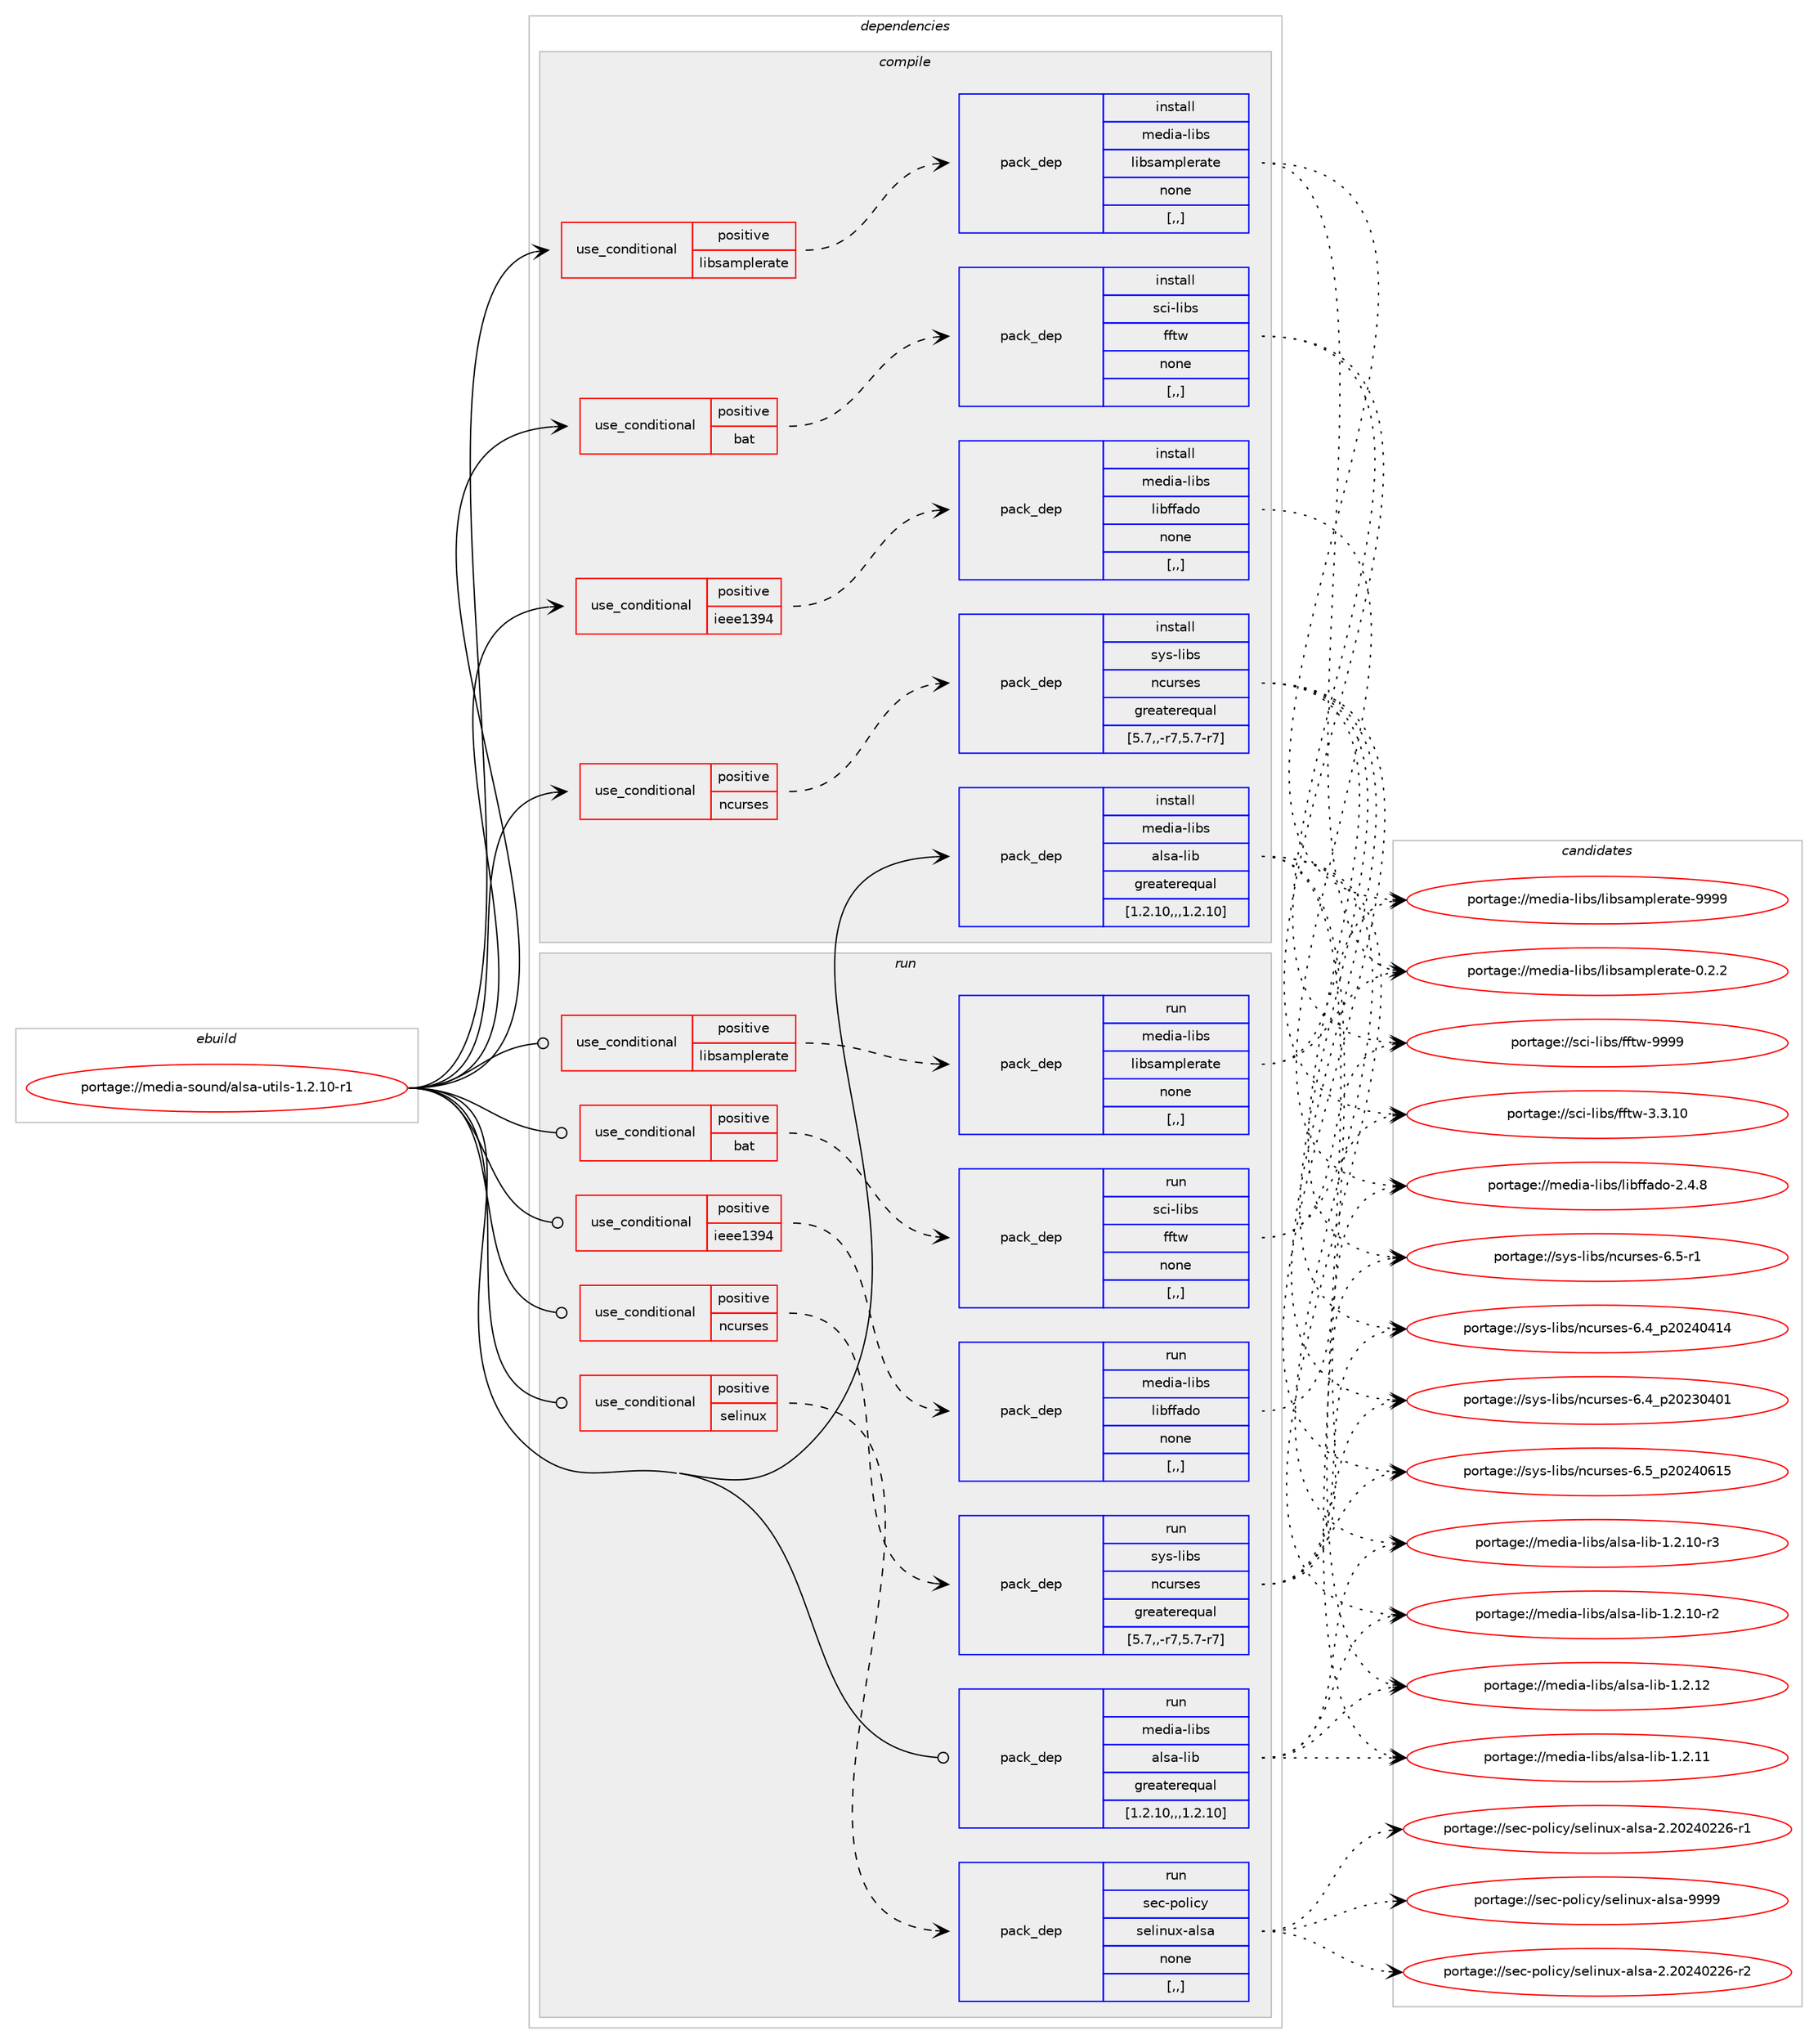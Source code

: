 digraph prolog {

# *************
# Graph options
# *************

newrank=true;
concentrate=true;
compound=true;
graph [rankdir=LR,fontname=Helvetica,fontsize=10,ranksep=1.5];#, ranksep=2.5, nodesep=0.2];
edge  [arrowhead=vee];
node  [fontname=Helvetica,fontsize=10];

# **********
# The ebuild
# **********

subgraph cluster_leftcol {
color=gray;
label=<<i>ebuild</i>>;
id [label="portage://media-sound/alsa-utils-1.2.10-r1", color=red, width=4, href="../media-sound/alsa-utils-1.2.10-r1.svg"];
}

# ****************
# The dependencies
# ****************

subgraph cluster_midcol {
color=gray;
label=<<i>dependencies</i>>;
subgraph cluster_compile {
fillcolor="#eeeeee";
style=filled;
label=<<i>compile</i>>;
subgraph cond78388 {
dependency310143 [label=<<TABLE BORDER="0" CELLBORDER="1" CELLSPACING="0" CELLPADDING="4"><TR><TD ROWSPAN="3" CELLPADDING="10">use_conditional</TD></TR><TR><TD>positive</TD></TR><TR><TD>bat</TD></TR></TABLE>>, shape=none, color=red];
subgraph pack229314 {
dependency310144 [label=<<TABLE BORDER="0" CELLBORDER="1" CELLSPACING="0" CELLPADDING="4" WIDTH="220"><TR><TD ROWSPAN="6" CELLPADDING="30">pack_dep</TD></TR><TR><TD WIDTH="110">install</TD></TR><TR><TD>sci-libs</TD></TR><TR><TD>fftw</TD></TR><TR><TD>none</TD></TR><TR><TD>[,,]</TD></TR></TABLE>>, shape=none, color=blue];
}
dependency310143:e -> dependency310144:w [weight=20,style="dashed",arrowhead="vee"];
}
id:e -> dependency310143:w [weight=20,style="solid",arrowhead="vee"];
subgraph cond78389 {
dependency310145 [label=<<TABLE BORDER="0" CELLBORDER="1" CELLSPACING="0" CELLPADDING="4"><TR><TD ROWSPAN="3" CELLPADDING="10">use_conditional</TD></TR><TR><TD>positive</TD></TR><TR><TD>ieee1394</TD></TR></TABLE>>, shape=none, color=red];
subgraph pack229315 {
dependency310146 [label=<<TABLE BORDER="0" CELLBORDER="1" CELLSPACING="0" CELLPADDING="4" WIDTH="220"><TR><TD ROWSPAN="6" CELLPADDING="30">pack_dep</TD></TR><TR><TD WIDTH="110">install</TD></TR><TR><TD>media-libs</TD></TR><TR><TD>libffado</TD></TR><TR><TD>none</TD></TR><TR><TD>[,,]</TD></TR></TABLE>>, shape=none, color=blue];
}
dependency310145:e -> dependency310146:w [weight=20,style="dashed",arrowhead="vee"];
}
id:e -> dependency310145:w [weight=20,style="solid",arrowhead="vee"];
subgraph cond78390 {
dependency310147 [label=<<TABLE BORDER="0" CELLBORDER="1" CELLSPACING="0" CELLPADDING="4"><TR><TD ROWSPAN="3" CELLPADDING="10">use_conditional</TD></TR><TR><TD>positive</TD></TR><TR><TD>libsamplerate</TD></TR></TABLE>>, shape=none, color=red];
subgraph pack229316 {
dependency310148 [label=<<TABLE BORDER="0" CELLBORDER="1" CELLSPACING="0" CELLPADDING="4" WIDTH="220"><TR><TD ROWSPAN="6" CELLPADDING="30">pack_dep</TD></TR><TR><TD WIDTH="110">install</TD></TR><TR><TD>media-libs</TD></TR><TR><TD>libsamplerate</TD></TR><TR><TD>none</TD></TR><TR><TD>[,,]</TD></TR></TABLE>>, shape=none, color=blue];
}
dependency310147:e -> dependency310148:w [weight=20,style="dashed",arrowhead="vee"];
}
id:e -> dependency310147:w [weight=20,style="solid",arrowhead="vee"];
subgraph cond78391 {
dependency310149 [label=<<TABLE BORDER="0" CELLBORDER="1" CELLSPACING="0" CELLPADDING="4"><TR><TD ROWSPAN="3" CELLPADDING="10">use_conditional</TD></TR><TR><TD>positive</TD></TR><TR><TD>ncurses</TD></TR></TABLE>>, shape=none, color=red];
subgraph pack229317 {
dependency310150 [label=<<TABLE BORDER="0" CELLBORDER="1" CELLSPACING="0" CELLPADDING="4" WIDTH="220"><TR><TD ROWSPAN="6" CELLPADDING="30">pack_dep</TD></TR><TR><TD WIDTH="110">install</TD></TR><TR><TD>sys-libs</TD></TR><TR><TD>ncurses</TD></TR><TR><TD>greaterequal</TD></TR><TR><TD>[5.7,,-r7,5.7-r7]</TD></TR></TABLE>>, shape=none, color=blue];
}
dependency310149:e -> dependency310150:w [weight=20,style="dashed",arrowhead="vee"];
}
id:e -> dependency310149:w [weight=20,style="solid",arrowhead="vee"];
subgraph pack229318 {
dependency310151 [label=<<TABLE BORDER="0" CELLBORDER="1" CELLSPACING="0" CELLPADDING="4" WIDTH="220"><TR><TD ROWSPAN="6" CELLPADDING="30">pack_dep</TD></TR><TR><TD WIDTH="110">install</TD></TR><TR><TD>media-libs</TD></TR><TR><TD>alsa-lib</TD></TR><TR><TD>greaterequal</TD></TR><TR><TD>[1.2.10,,,1.2.10]</TD></TR></TABLE>>, shape=none, color=blue];
}
id:e -> dependency310151:w [weight=20,style="solid",arrowhead="vee"];
}
subgraph cluster_compileandrun {
fillcolor="#eeeeee";
style=filled;
label=<<i>compile and run</i>>;
}
subgraph cluster_run {
fillcolor="#eeeeee";
style=filled;
label=<<i>run</i>>;
subgraph cond78392 {
dependency310152 [label=<<TABLE BORDER="0" CELLBORDER="1" CELLSPACING="0" CELLPADDING="4"><TR><TD ROWSPAN="3" CELLPADDING="10">use_conditional</TD></TR><TR><TD>positive</TD></TR><TR><TD>bat</TD></TR></TABLE>>, shape=none, color=red];
subgraph pack229319 {
dependency310153 [label=<<TABLE BORDER="0" CELLBORDER="1" CELLSPACING="0" CELLPADDING="4" WIDTH="220"><TR><TD ROWSPAN="6" CELLPADDING="30">pack_dep</TD></TR><TR><TD WIDTH="110">run</TD></TR><TR><TD>sci-libs</TD></TR><TR><TD>fftw</TD></TR><TR><TD>none</TD></TR><TR><TD>[,,]</TD></TR></TABLE>>, shape=none, color=blue];
}
dependency310152:e -> dependency310153:w [weight=20,style="dashed",arrowhead="vee"];
}
id:e -> dependency310152:w [weight=20,style="solid",arrowhead="odot"];
subgraph cond78393 {
dependency310154 [label=<<TABLE BORDER="0" CELLBORDER="1" CELLSPACING="0" CELLPADDING="4"><TR><TD ROWSPAN="3" CELLPADDING="10">use_conditional</TD></TR><TR><TD>positive</TD></TR><TR><TD>ieee1394</TD></TR></TABLE>>, shape=none, color=red];
subgraph pack229320 {
dependency310155 [label=<<TABLE BORDER="0" CELLBORDER="1" CELLSPACING="0" CELLPADDING="4" WIDTH="220"><TR><TD ROWSPAN="6" CELLPADDING="30">pack_dep</TD></TR><TR><TD WIDTH="110">run</TD></TR><TR><TD>media-libs</TD></TR><TR><TD>libffado</TD></TR><TR><TD>none</TD></TR><TR><TD>[,,]</TD></TR></TABLE>>, shape=none, color=blue];
}
dependency310154:e -> dependency310155:w [weight=20,style="dashed",arrowhead="vee"];
}
id:e -> dependency310154:w [weight=20,style="solid",arrowhead="odot"];
subgraph cond78394 {
dependency310156 [label=<<TABLE BORDER="0" CELLBORDER="1" CELLSPACING="0" CELLPADDING="4"><TR><TD ROWSPAN="3" CELLPADDING="10">use_conditional</TD></TR><TR><TD>positive</TD></TR><TR><TD>libsamplerate</TD></TR></TABLE>>, shape=none, color=red];
subgraph pack229321 {
dependency310157 [label=<<TABLE BORDER="0" CELLBORDER="1" CELLSPACING="0" CELLPADDING="4" WIDTH="220"><TR><TD ROWSPAN="6" CELLPADDING="30">pack_dep</TD></TR><TR><TD WIDTH="110">run</TD></TR><TR><TD>media-libs</TD></TR><TR><TD>libsamplerate</TD></TR><TR><TD>none</TD></TR><TR><TD>[,,]</TD></TR></TABLE>>, shape=none, color=blue];
}
dependency310156:e -> dependency310157:w [weight=20,style="dashed",arrowhead="vee"];
}
id:e -> dependency310156:w [weight=20,style="solid",arrowhead="odot"];
subgraph cond78395 {
dependency310158 [label=<<TABLE BORDER="0" CELLBORDER="1" CELLSPACING="0" CELLPADDING="4"><TR><TD ROWSPAN="3" CELLPADDING="10">use_conditional</TD></TR><TR><TD>positive</TD></TR><TR><TD>ncurses</TD></TR></TABLE>>, shape=none, color=red];
subgraph pack229322 {
dependency310159 [label=<<TABLE BORDER="0" CELLBORDER="1" CELLSPACING="0" CELLPADDING="4" WIDTH="220"><TR><TD ROWSPAN="6" CELLPADDING="30">pack_dep</TD></TR><TR><TD WIDTH="110">run</TD></TR><TR><TD>sys-libs</TD></TR><TR><TD>ncurses</TD></TR><TR><TD>greaterequal</TD></TR><TR><TD>[5.7,,-r7,5.7-r7]</TD></TR></TABLE>>, shape=none, color=blue];
}
dependency310158:e -> dependency310159:w [weight=20,style="dashed",arrowhead="vee"];
}
id:e -> dependency310158:w [weight=20,style="solid",arrowhead="odot"];
subgraph cond78396 {
dependency310160 [label=<<TABLE BORDER="0" CELLBORDER="1" CELLSPACING="0" CELLPADDING="4"><TR><TD ROWSPAN="3" CELLPADDING="10">use_conditional</TD></TR><TR><TD>positive</TD></TR><TR><TD>selinux</TD></TR></TABLE>>, shape=none, color=red];
subgraph pack229323 {
dependency310161 [label=<<TABLE BORDER="0" CELLBORDER="1" CELLSPACING="0" CELLPADDING="4" WIDTH="220"><TR><TD ROWSPAN="6" CELLPADDING="30">pack_dep</TD></TR><TR><TD WIDTH="110">run</TD></TR><TR><TD>sec-policy</TD></TR><TR><TD>selinux-alsa</TD></TR><TR><TD>none</TD></TR><TR><TD>[,,]</TD></TR></TABLE>>, shape=none, color=blue];
}
dependency310160:e -> dependency310161:w [weight=20,style="dashed",arrowhead="vee"];
}
id:e -> dependency310160:w [weight=20,style="solid",arrowhead="odot"];
subgraph pack229324 {
dependency310162 [label=<<TABLE BORDER="0" CELLBORDER="1" CELLSPACING="0" CELLPADDING="4" WIDTH="220"><TR><TD ROWSPAN="6" CELLPADDING="30">pack_dep</TD></TR><TR><TD WIDTH="110">run</TD></TR><TR><TD>media-libs</TD></TR><TR><TD>alsa-lib</TD></TR><TR><TD>greaterequal</TD></TR><TR><TD>[1.2.10,,,1.2.10]</TD></TR></TABLE>>, shape=none, color=blue];
}
id:e -> dependency310162:w [weight=20,style="solid",arrowhead="odot"];
}
}

# **************
# The candidates
# **************

subgraph cluster_choices {
rank=same;
color=gray;
label=<<i>candidates</i>>;

subgraph choice229314 {
color=black;
nodesep=1;
choice115991054510810598115471021021161194557575757 [label="portage://sci-libs/fftw-9999", color=red, width=4,href="../sci-libs/fftw-9999.svg"];
choice1159910545108105981154710210211611945514651464948 [label="portage://sci-libs/fftw-3.3.10", color=red, width=4,href="../sci-libs/fftw-3.3.10.svg"];
dependency310144:e -> choice115991054510810598115471021021161194557575757:w [style=dotted,weight="100"];
dependency310144:e -> choice1159910545108105981154710210211611945514651464948:w [style=dotted,weight="100"];
}
subgraph choice229315 {
color=black;
nodesep=1;
choice109101100105974510810598115471081059810210297100111455046524656 [label="portage://media-libs/libffado-2.4.8", color=red, width=4,href="../media-libs/libffado-2.4.8.svg"];
dependency310146:e -> choice109101100105974510810598115471081059810210297100111455046524656:w [style=dotted,weight="100"];
}
subgraph choice229316 {
color=black;
nodesep=1;
choice109101100105974510810598115471081059811597109112108101114971161014557575757 [label="portage://media-libs/libsamplerate-9999", color=red, width=4,href="../media-libs/libsamplerate-9999.svg"];
choice10910110010597451081059811547108105981159710911210810111497116101454846504650 [label="portage://media-libs/libsamplerate-0.2.2", color=red, width=4,href="../media-libs/libsamplerate-0.2.2.svg"];
dependency310148:e -> choice109101100105974510810598115471081059811597109112108101114971161014557575757:w [style=dotted,weight="100"];
dependency310148:e -> choice10910110010597451081059811547108105981159710911210810111497116101454846504650:w [style=dotted,weight="100"];
}
subgraph choice229317 {
color=black;
nodesep=1;
choice1151211154510810598115471109911711411510111545544653951125048505248544953 [label="portage://sys-libs/ncurses-6.5_p20240615", color=red, width=4,href="../sys-libs/ncurses-6.5_p20240615.svg"];
choice11512111545108105981154711099117114115101115455446534511449 [label="portage://sys-libs/ncurses-6.5-r1", color=red, width=4,href="../sys-libs/ncurses-6.5-r1.svg"];
choice1151211154510810598115471109911711411510111545544652951125048505248524952 [label="portage://sys-libs/ncurses-6.4_p20240414", color=red, width=4,href="../sys-libs/ncurses-6.4_p20240414.svg"];
choice1151211154510810598115471109911711411510111545544652951125048505148524849 [label="portage://sys-libs/ncurses-6.4_p20230401", color=red, width=4,href="../sys-libs/ncurses-6.4_p20230401.svg"];
dependency310150:e -> choice1151211154510810598115471109911711411510111545544653951125048505248544953:w [style=dotted,weight="100"];
dependency310150:e -> choice11512111545108105981154711099117114115101115455446534511449:w [style=dotted,weight="100"];
dependency310150:e -> choice1151211154510810598115471109911711411510111545544652951125048505248524952:w [style=dotted,weight="100"];
dependency310150:e -> choice1151211154510810598115471109911711411510111545544652951125048505148524849:w [style=dotted,weight="100"];
}
subgraph choice229318 {
color=black;
nodesep=1;
choice109101100105974510810598115479710811597451081059845494650464950 [label="portage://media-libs/alsa-lib-1.2.12", color=red, width=4,href="../media-libs/alsa-lib-1.2.12.svg"];
choice109101100105974510810598115479710811597451081059845494650464949 [label="portage://media-libs/alsa-lib-1.2.11", color=red, width=4,href="../media-libs/alsa-lib-1.2.11.svg"];
choice1091011001059745108105981154797108115974510810598454946504649484511451 [label="portage://media-libs/alsa-lib-1.2.10-r3", color=red, width=4,href="../media-libs/alsa-lib-1.2.10-r3.svg"];
choice1091011001059745108105981154797108115974510810598454946504649484511450 [label="portage://media-libs/alsa-lib-1.2.10-r2", color=red, width=4,href="../media-libs/alsa-lib-1.2.10-r2.svg"];
dependency310151:e -> choice109101100105974510810598115479710811597451081059845494650464950:w [style=dotted,weight="100"];
dependency310151:e -> choice109101100105974510810598115479710811597451081059845494650464949:w [style=dotted,weight="100"];
dependency310151:e -> choice1091011001059745108105981154797108115974510810598454946504649484511451:w [style=dotted,weight="100"];
dependency310151:e -> choice1091011001059745108105981154797108115974510810598454946504649484511450:w [style=dotted,weight="100"];
}
subgraph choice229319 {
color=black;
nodesep=1;
choice115991054510810598115471021021161194557575757 [label="portage://sci-libs/fftw-9999", color=red, width=4,href="../sci-libs/fftw-9999.svg"];
choice1159910545108105981154710210211611945514651464948 [label="portage://sci-libs/fftw-3.3.10", color=red, width=4,href="../sci-libs/fftw-3.3.10.svg"];
dependency310153:e -> choice115991054510810598115471021021161194557575757:w [style=dotted,weight="100"];
dependency310153:e -> choice1159910545108105981154710210211611945514651464948:w [style=dotted,weight="100"];
}
subgraph choice229320 {
color=black;
nodesep=1;
choice109101100105974510810598115471081059810210297100111455046524656 [label="portage://media-libs/libffado-2.4.8", color=red, width=4,href="../media-libs/libffado-2.4.8.svg"];
dependency310155:e -> choice109101100105974510810598115471081059810210297100111455046524656:w [style=dotted,weight="100"];
}
subgraph choice229321 {
color=black;
nodesep=1;
choice109101100105974510810598115471081059811597109112108101114971161014557575757 [label="portage://media-libs/libsamplerate-9999", color=red, width=4,href="../media-libs/libsamplerate-9999.svg"];
choice10910110010597451081059811547108105981159710911210810111497116101454846504650 [label="portage://media-libs/libsamplerate-0.2.2", color=red, width=4,href="../media-libs/libsamplerate-0.2.2.svg"];
dependency310157:e -> choice109101100105974510810598115471081059811597109112108101114971161014557575757:w [style=dotted,weight="100"];
dependency310157:e -> choice10910110010597451081059811547108105981159710911210810111497116101454846504650:w [style=dotted,weight="100"];
}
subgraph choice229322 {
color=black;
nodesep=1;
choice1151211154510810598115471109911711411510111545544653951125048505248544953 [label="portage://sys-libs/ncurses-6.5_p20240615", color=red, width=4,href="../sys-libs/ncurses-6.5_p20240615.svg"];
choice11512111545108105981154711099117114115101115455446534511449 [label="portage://sys-libs/ncurses-6.5-r1", color=red, width=4,href="../sys-libs/ncurses-6.5-r1.svg"];
choice1151211154510810598115471109911711411510111545544652951125048505248524952 [label="portage://sys-libs/ncurses-6.4_p20240414", color=red, width=4,href="../sys-libs/ncurses-6.4_p20240414.svg"];
choice1151211154510810598115471109911711411510111545544652951125048505148524849 [label="portage://sys-libs/ncurses-6.4_p20230401", color=red, width=4,href="../sys-libs/ncurses-6.4_p20230401.svg"];
dependency310159:e -> choice1151211154510810598115471109911711411510111545544653951125048505248544953:w [style=dotted,weight="100"];
dependency310159:e -> choice11512111545108105981154711099117114115101115455446534511449:w [style=dotted,weight="100"];
dependency310159:e -> choice1151211154510810598115471109911711411510111545544652951125048505248524952:w [style=dotted,weight="100"];
dependency310159:e -> choice1151211154510810598115471109911711411510111545544652951125048505148524849:w [style=dotted,weight="100"];
}
subgraph choice229323 {
color=black;
nodesep=1;
choice115101994511211110810599121471151011081051101171204597108115974557575757 [label="portage://sec-policy/selinux-alsa-9999", color=red, width=4,href="../sec-policy/selinux-alsa-9999.svg"];
choice1151019945112111108105991214711510110810511011712045971081159745504650485052485050544511450 [label="portage://sec-policy/selinux-alsa-2.20240226-r2", color=red, width=4,href="../sec-policy/selinux-alsa-2.20240226-r2.svg"];
choice1151019945112111108105991214711510110810511011712045971081159745504650485052485050544511449 [label="portage://sec-policy/selinux-alsa-2.20240226-r1", color=red, width=4,href="../sec-policy/selinux-alsa-2.20240226-r1.svg"];
dependency310161:e -> choice115101994511211110810599121471151011081051101171204597108115974557575757:w [style=dotted,weight="100"];
dependency310161:e -> choice1151019945112111108105991214711510110810511011712045971081159745504650485052485050544511450:w [style=dotted,weight="100"];
dependency310161:e -> choice1151019945112111108105991214711510110810511011712045971081159745504650485052485050544511449:w [style=dotted,weight="100"];
}
subgraph choice229324 {
color=black;
nodesep=1;
choice109101100105974510810598115479710811597451081059845494650464950 [label="portage://media-libs/alsa-lib-1.2.12", color=red, width=4,href="../media-libs/alsa-lib-1.2.12.svg"];
choice109101100105974510810598115479710811597451081059845494650464949 [label="portage://media-libs/alsa-lib-1.2.11", color=red, width=4,href="../media-libs/alsa-lib-1.2.11.svg"];
choice1091011001059745108105981154797108115974510810598454946504649484511451 [label="portage://media-libs/alsa-lib-1.2.10-r3", color=red, width=4,href="../media-libs/alsa-lib-1.2.10-r3.svg"];
choice1091011001059745108105981154797108115974510810598454946504649484511450 [label="portage://media-libs/alsa-lib-1.2.10-r2", color=red, width=4,href="../media-libs/alsa-lib-1.2.10-r2.svg"];
dependency310162:e -> choice109101100105974510810598115479710811597451081059845494650464950:w [style=dotted,weight="100"];
dependency310162:e -> choice109101100105974510810598115479710811597451081059845494650464949:w [style=dotted,weight="100"];
dependency310162:e -> choice1091011001059745108105981154797108115974510810598454946504649484511451:w [style=dotted,weight="100"];
dependency310162:e -> choice1091011001059745108105981154797108115974510810598454946504649484511450:w [style=dotted,weight="100"];
}
}

}
